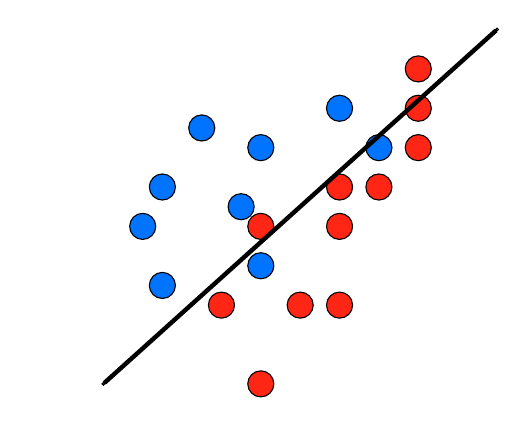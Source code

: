 \tikzstyle{none}=[inner sep=0pt]
\definecolor{hexcolor0x0074ff}{rgb}{0.000,0.455,1.000}
\definecolor{hexcolor0xff2615}{rgb}{1.000,0.149,0.082}

\definecolor{myblack}{rgb}{0.000,0.000,0.000}
\definecolor{mywhite}{rgb}{1.000,1.000,1.000}

\tikzstyle{setA}=[circle,fill=hexcolor0x0074ff,draw=myblack]
\tikzstyle{setB}=[circle,fill=hexcolor0xff2615,draw=myblack]
\tikzstyle{node}=[circle,fill=mywhite,draw=myblack,scale=.1]


\begin{tikzpicture}
	%\begin{pgfonlayer}{nodelayer}
		\node [style=setA] (0) at (-1.75, 1.75) {};
		\node [style=setA] (1) at (-2.5,0.5) {};
		\node [style=setA] (2) at (0,2) {};
		\node [style=setA] (3) at (-1.25, 0.75) {};
		\node [style=setA] (4) at (-2.25, 1) {};
		\node [style=setA] (5) at (-1,0) {};
		\node [style=setA] (6) at (0.5,1.5) {};
		\node [style=setA] (7) at (-1, 1.5) {};
		\node [style=setB] (8) at (1,2) {};
		\node [style=setB] (9) at (0,1) {};
		\node [style=setB] (10) at (0,0.5) {};
		\node [style=setB] (11) at (0,-0.5) {};
		\node [style=setB] (12) at (1,2.5) {};
		\node [style=setB] (13) at (0.5,1) {};
		\node [style=setB] (14) at (-0.5,-0.5) {};
		\node [style=setB] (15) at (-1,-1.5) {};
		\node [style=setB] (16) at (-1.5,-0.5) {};
		\node [style=setB] (17) at (-1,0.5) {};
		\node [style=setA] (18) at (-2.25, -0.25) {};
		\node [style=setB] (19) at (1,1.5) {};
		\node [style=node] (22) at (-3,-1.5) {};
		\node [style=node] (23) at (2,3) {};
	%\end{pgfonlayer}
	%\begin{pgfonlayer}{edgelayer}
		\draw [ultra thick] (22) to (23);
	%\end{pgfonlayer}
\end{tikzpicture}
